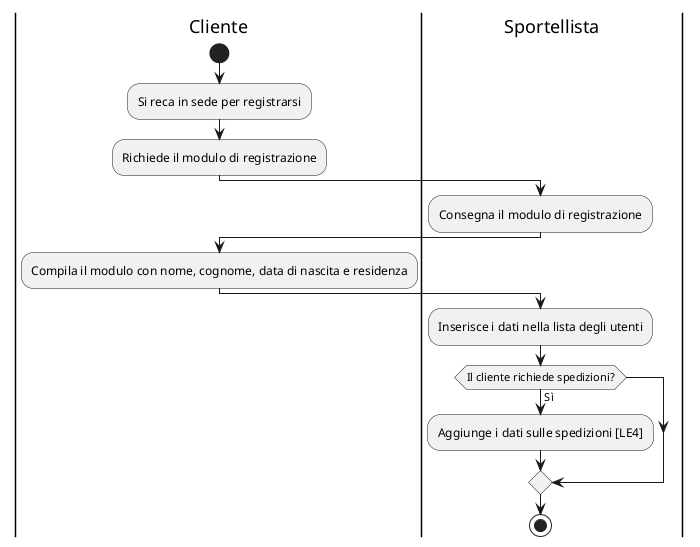 @startuml
|Cliente|
start
:Si reca in sede per registrarsi;
:Richiede il modulo di registrazione;

|Sportellista|
:Consegna il modulo di registrazione;

|Cliente|
:Compila il modulo con nome, cognome, data di nascita e residenza;

|Sportellista|
:Inserisce i dati nella lista degli utenti;
if (Il cliente richiede spedizioni?) then (Sì)
    :Aggiunge i dati sulle spedizioni [LE4];
endif

stop
@enduml

